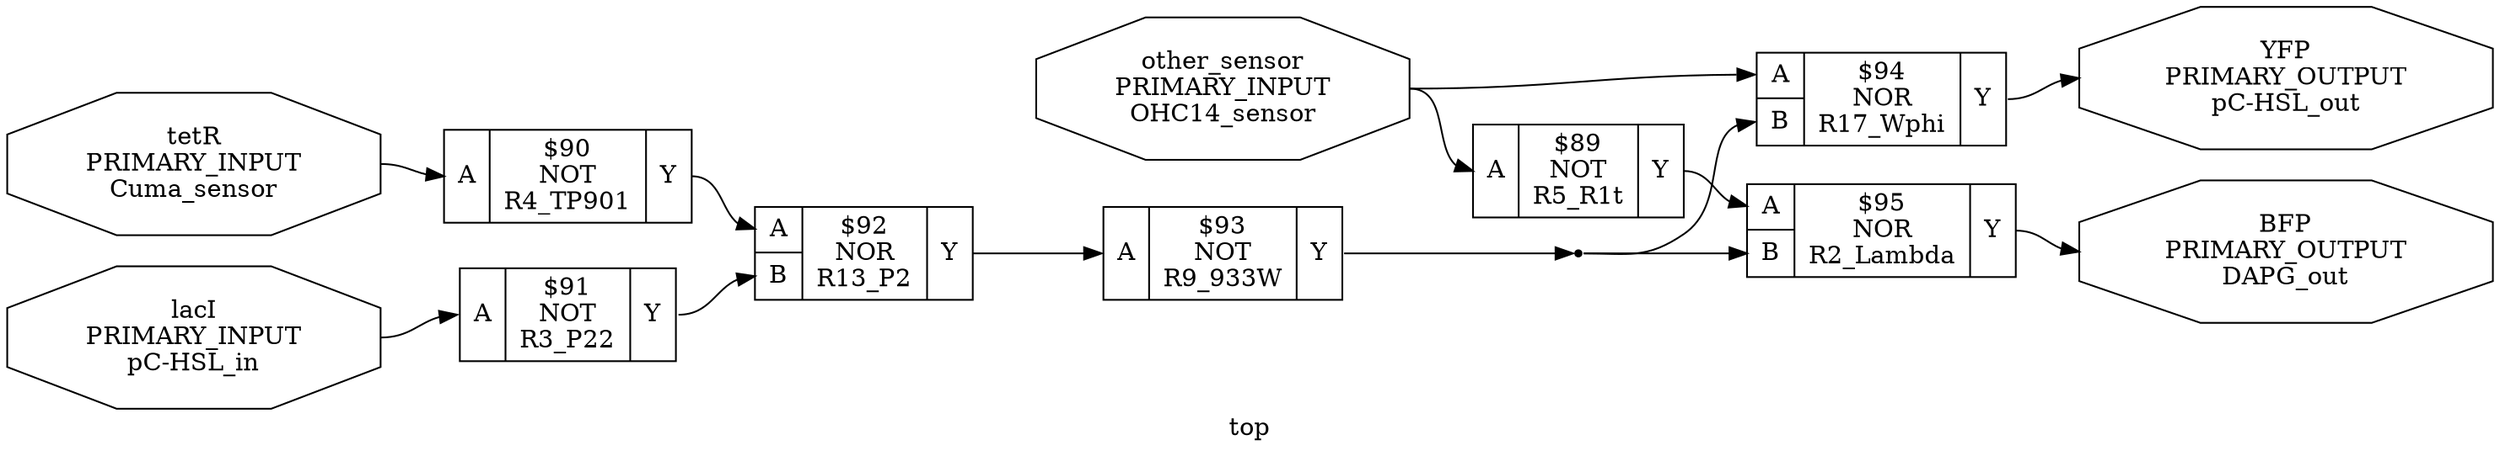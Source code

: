 digraph "top" {
label="top";
rankdir="LR";
remincross=true;
n6 [ shape=octagon, label="BFP\nPRIMARY_OUTPUT\nDAPG_out", fontcolor="black"];
n7 [ shape=octagon, label="YFP\nPRIMARY_OUTPUT\npC-HSL_out", fontcolor="black"];
n8 [ shape=octagon, label="lacI\nPRIMARY_INPUT\npC-HSL_in", fontcolor="black"];
n9 [ shape=octagon, label="other_sensor\nPRIMARY_INPUT\nOHC14_sensor", fontcolor="black"];
n10 [ shape=octagon, label="tetR\nPRIMARY_INPUT\nCuma_sensor", fontcolor="black"];
c13 [ shape=record, label="{{<p11> A}|$89\nNOT\nR5_R1t|{<p12> Y}}",  ];
c14 [ shape=record, label="{{<p11> A}|$90\nNOT\nR4_TP901|{<p12> Y}}",  ];
c15 [ shape=record, label="{{<p11> A}|$91\nNOT\nR3_P22|{<p12> Y}}",  ];
c17 [ shape=record, label="{{<p11> A|<p16> B}|$92\nNOR\nR13_P2|{<p12> Y}}",  ];
c18 [ shape=record, label="{{<p11> A}|$93\nNOT\nR9_933W|{<p12> Y}}",  ];
c19 [ shape=record, label="{{<p11> A|<p16> B}|$94\nNOR\nR17_Wphi|{<p12> Y}}",  ];
c20 [ shape=record, label="{{<p11> A|<p16> B}|$95\nNOR\nR2_Lambda|{<p12> Y}}",  ];
n1 [ shape=point ];
c18:p12:e -> n1:w [color="black", fontcolor="black", label=""];
n1:e -> c19:p16:w [color="black", fontcolor="black", label=""];
n1:e -> c20:p16:w [color="black", fontcolor="black", label=""];
n10:e -> c14:p11:w [color="black", fontcolor="black", label=""];
c13:p12:e -> c20:p11:w [color="black", fontcolor="black", label=""];
c14:p12:e -> c17:p11:w [color="black", fontcolor="black", label=""];
c15:p12:e -> c17:p16:w [color="black", fontcolor="black", label=""];
c17:p12:e -> c18:p11:w [color="black", fontcolor="black", label=""];
c20:p12:e -> n6:w [color="black", fontcolor="black", label=""];
c19:p12:e -> n7:w [color="black", fontcolor="black", label=""];
n8:e -> c15:p11:w [color="black", fontcolor="black", label=""];
n9:e -> c13:p11:w [color="black", fontcolor="black", label=""];
n9:e -> c19:p11:w [color="black", fontcolor="black", label=""];
}
